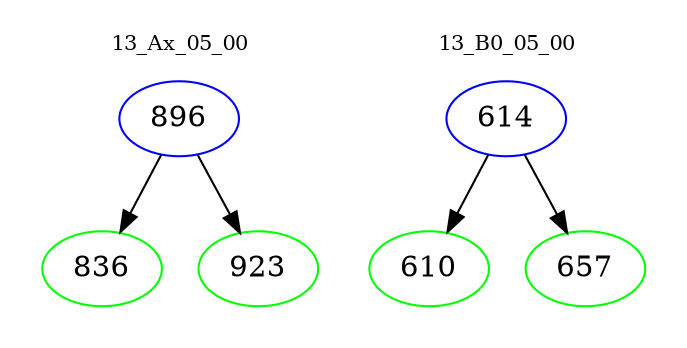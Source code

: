 digraph{
subgraph cluster_0 {
color = white
label = "13_Ax_05_00";
fontsize=10;
T0_896 [label="896", color="blue"]
T0_896 -> T0_836 [color="black"]
T0_836 [label="836", color="green"]
T0_896 -> T0_923 [color="black"]
T0_923 [label="923", color="green"]
}
subgraph cluster_1 {
color = white
label = "13_B0_05_00";
fontsize=10;
T1_614 [label="614", color="blue"]
T1_614 -> T1_610 [color="black"]
T1_610 [label="610", color="green"]
T1_614 -> T1_657 [color="black"]
T1_657 [label="657", color="green"]
}
}
